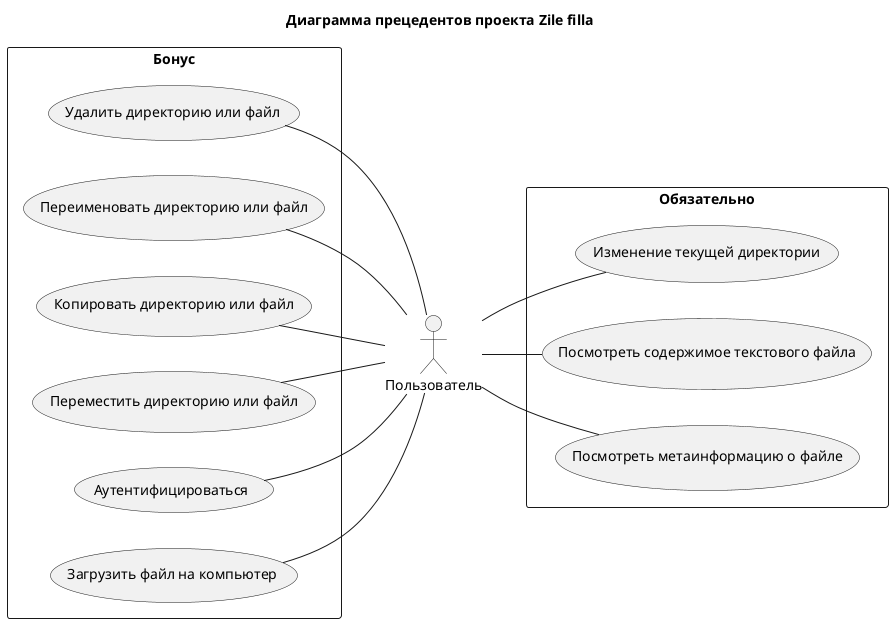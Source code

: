 @startuml U1-use-cases

title
Диаграмма прецедентов проекта Zile filla
end title

left to right direction

:Пользователь: as user
rectangle Обязательно {
    (Изменение текущей директории) -up- user
    (Посмотреть содержимое текстового файла) -up- user
    (Посмотреть метаинформацию о файле) -up- user
}

rectangle Бонус {
    (Удалить директорию или файл) -down- user
    (Переименовать директорию или файл) -down- user
    (Копировать директорию или файл) -down- user
    (Переместить директорию или файл) -down- user
    (Аутентифицироваться) -down- user
    (Загрузить файл на компьютер) -down- user
}


